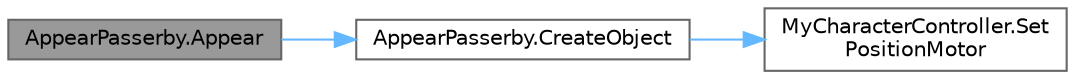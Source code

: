 digraph "AppearPasserby.Appear"
{
 // LATEX_PDF_SIZE
  bgcolor="transparent";
  edge [fontname=Helvetica,fontsize=10,labelfontname=Helvetica,labelfontsize=10];
  node [fontname=Helvetica,fontsize=10,shape=box,height=0.2,width=0.4];
  rankdir="LR";
  Node1 [id="Node000001",label="AppearPasserby.Appear",height=0.2,width=0.4,color="gray40", fillcolor="grey60", style="filled", fontcolor="black",tooltip=" "];
  Node1 -> Node2 [id="edge3_Node000001_Node000002",color="steelblue1",style="solid",tooltip=" "];
  Node2 [id="Node000002",label="AppearPasserby.CreateObject",height=0.2,width=0.4,color="grey40", fillcolor="white", style="filled",URL="$class_appear_passerby.html#a1dbf17d4685f8bf3900edb86786e91d4",tooltip=" "];
  Node2 -> Node3 [id="edge4_Node000002_Node000003",color="steelblue1",style="solid",tooltip=" "];
  Node3 [id="Node000003",label="MyCharacterController.Set\lPositionMotor",height=0.2,width=0.4,color="grey40", fillcolor="white", style="filled",URL="$class_my_character_controller.html#ae75dc4895fde6a5bc8cc24c1a794aedb",tooltip=" "];
}
